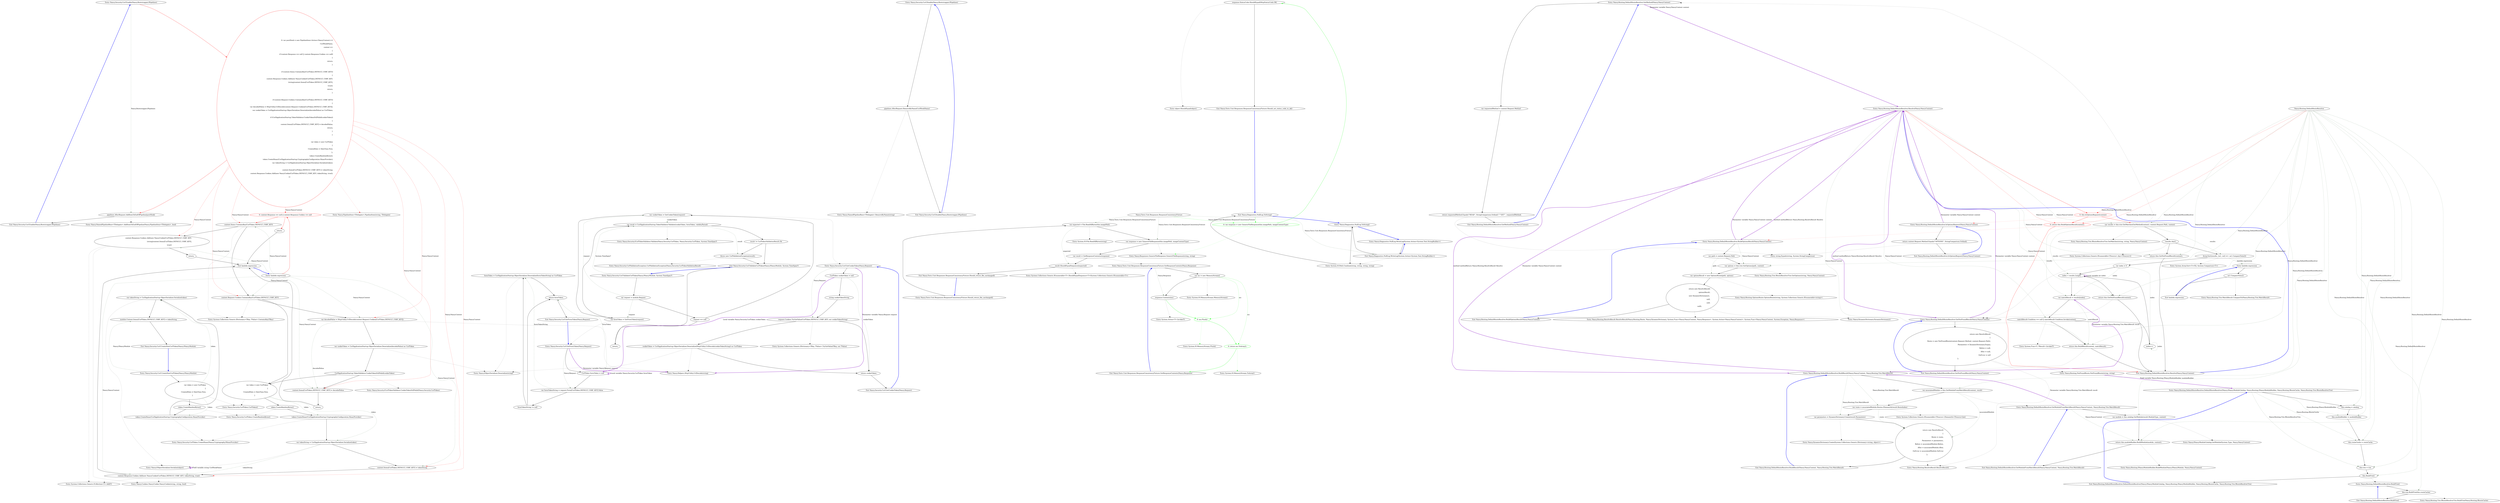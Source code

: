 digraph  {
n0 [cluster="Nancy.Security.Csrf.Enable(Nancy.Bootstrapper.IPipelines)", label="Entry Nancy.Security.Csrf.Enable(Nancy.Bootstrapper.IPipelines)", span="19-19"];
n1 [cluster="Nancy.Security.Csrf.Enable(Nancy.Bootstrapper.IPipelines)", color=red, community=0, label="0: var postHook = new PipelineItem<Action<NancyContext>>(\r\n                CsrfHookName,\r\n                context =>\r\n                {\r\n                    if (context.Response == null || context.Response.Cookies == null)\r\n                    {\r\n                        return;\r\n                    }\r\n\r\n                    if (context.Items.ContainsKey(CsrfToken.DEFAULT_CSRF_KEY))\r\n                    {\r\n                        context.Response.Cookies.Add(new NancyCookie(CsrfToken.DEFAULT_CSRF_KEY,\r\n                                                                     (string)context.Items[CsrfToken.DEFAULT_CSRF_KEY],\r\n                                                                     true));\r\n                        return;\r\n                    }\r\n\r\n                    if (context.Request.Cookies.ContainsKey(CsrfToken.DEFAULT_CSRF_KEY))\r\n                    {\r\n                        var decodedValue = HttpUtility.UrlDecode(context.Request.Cookies[CsrfToken.DEFAULT_CSRF_KEY]);\r\n                        var cookieToken = CsrfApplicationStartup.ObjectSerializer.Deserialize(decodedValue) as CsrfToken;\r\n\r\n                        if (CsrfApplicationStartup.TokenValidator.CookieTokenStillValid(cookieToken))\r\n                        {\r\n                            context.Items[CsrfToken.DEFAULT_CSRF_KEY] = decodedValue;\r\n                            return;\r\n                        }\r\n                    }\r\n\r\n                    var token = new CsrfToken\r\n                    {\r\n                        CreatedDate = DateTime.Now,\r\n                    };\r\n                    token.CreateRandomBytes();\r\n                    token.CreateHmac(CsrfApplicationStartup.CryptographyConfiguration.HmacProvider);\r\n                    var tokenString = CsrfApplicationStartup.ObjectSerializer.Serialize(token);\r\n\r\n                    context.Items[CsrfToken.DEFAULT_CSRF_KEY] = tokenString;\r\n                    context.Response.Cookies.Add(new NancyCookie(CsrfToken.DEFAULT_CSRF_KEY, tokenString, true));\r\n                })", span="21-60"];
n2 [cluster="Nancy.Security.Csrf.Enable(Nancy.Bootstrapper.IPipelines)", label="pipelines.AfterRequest.AddItemToEndOfPipeline(postHook)", span="62-62"];
n4 [cluster="Nancy.PipelineItem<TDelegate>.PipelineItem(string, TDelegate)", label="Entry Nancy.PipelineItem<TDelegate>.PipelineItem(string, TDelegate)", span="10-10"];
n7 [cluster="lambda expression", color=red, community=0, label="0: context.Response == null || context.Response.Cookies == null", span="25-25"];
n9 [cluster="lambda expression", label="context.Items.ContainsKey(CsrfToken.DEFAULT_CSRF_KEY)", span="30-30"];
n10 [cluster="lambda expression", label="context.Response.Cookies.Add(new NancyCookie(CsrfToken.DEFAULT_CSRF_KEY,\r\n                                                                     (string)context.Items[CsrfToken.DEFAULT_CSRF_KEY],\r\n                                                                     true))", span="32-34"];
n12 [cluster="lambda expression", label="context.Request.Cookies.ContainsKey(CsrfToken.DEFAULT_CSRF_KEY)", span="38-38"];
n13 [cluster="lambda expression", label="var decodedValue = HttpUtility.UrlDecode(context.Request.Cookies[CsrfToken.DEFAULT_CSRF_KEY])", span="40-40"];
n16 [cluster="lambda expression", label="context.Items[CsrfToken.DEFAULT_CSRF_KEY] = decodedValue", span="45-45"];
n22 [cluster="lambda expression", label="context.Items[CsrfToken.DEFAULT_CSRF_KEY] = tokenString", span="58-58"];
n23 [cluster="lambda expression", label="context.Response.Cookies.Add(new NancyCookie(CsrfToken.DEFAULT_CSRF_KEY, tokenString, true))", span="59-59"];
n3 [cluster="Nancy.Security.Csrf.Enable(Nancy.Bootstrapper.IPipelines)", label="Exit Nancy.Security.Csrf.Enable(Nancy.Bootstrapper.IPipelines)", span="19-19"];
n5 [cluster="Nancy.NamedPipelineBase<TDelegate>.AddItemToEndOfPipeline(Nancy.PipelineItem<TDelegate>, bool)", label="Entry Nancy.NamedPipelineBase<TDelegate>.AddItemToEndOfPipeline(Nancy.PipelineItem<TDelegate>, bool)", span="80-80"];
n6 [cluster="lambda expression", label="Entry lambda expression", span="23-60"];
n8 [cluster="lambda expression", label="return;", span="27-27"];
n25 [cluster="System.Collections.Generic.IDictionary<TKey, TValue>.ContainsKey(TKey)", label="Entry System.Collections.Generic.IDictionary<TKey, TValue>.ContainsKey(TKey)", span="0-0"];
n11 [cluster="lambda expression", label="return;", span="35-35"];
n26 [cluster="Nancy.Cookies.NancyCookie.NancyCookie(string, string, bool)", label="Entry Nancy.Cookies.NancyCookie.NancyCookie(string, string, bool)", span="15-15"];
n27 [cluster="System.Collections.Generic.ICollection<T>.Add(T)", label="Entry System.Collections.Generic.ICollection<T>.Add(T)", span="0-0"];
n18 [cluster="lambda expression", label="var token = new CsrfToken\r\n                    {\r\n                        CreatedDate = DateTime.Now,\r\n                    }", span="50-53"];
n14 [cluster="lambda expression", label="var cookieToken = CsrfApplicationStartup.ObjectSerializer.Deserialize(decodedValue) as CsrfToken", span="41-41"];
n28 [cluster="Nancy.Helpers.HttpUtility.UrlDecode(string)", label="Entry Nancy.Helpers.HttpUtility.UrlDecode(string)", span="103-103"];
n15 [cluster="lambda expression", label="CsrfApplicationStartup.TokenValidator.CookieTokenStillValid(cookieToken)", span="43-43"];
n29 [cluster="Nancy.IObjectSerializer.Deserialize(string)", label="Entry Nancy.IObjectSerializer.Deserialize(string)", span="19-19"];
n30 [cluster="Nancy.Security.ICsrfTokenValidator.CookieTokenStillValid(Nancy.Security.CsrfToken)", label="Entry Nancy.Security.ICsrfTokenValidator.CookieTokenStillValid(Nancy.Security.CsrfToken)", span="23-23"];
n17 [cluster="lambda expression", label="return;", span="46-46"];
n19 [cluster="lambda expression", label="token.CreateRandomBytes()", span="54-54"];
n31 [cluster="Nancy.Security.CsrfToken.CsrfToken()", label="Entry Nancy.Security.CsrfToken.CsrfToken()", span="9-9"];
n20 [cluster="lambda expression", label="token.CreateHmac(CsrfApplicationStartup.CryptographyConfiguration.HmacProvider)", span="55-55"];
n21 [cluster="lambda expression", label="var tokenString = CsrfApplicationStartup.ObjectSerializer.Serialize(token)", span="56-56"];
n32 [cluster="Nancy.Security.CsrfToken.CreateRandomBytes()", label="Entry Nancy.Security.CsrfToken.CreateRandomBytes()", span="40-40"];
n33 [cluster="Nancy.Security.CsrfToken.CreateHmac(Nancy.Cryptography.IHmacProvider)", label="Entry Nancy.Security.CsrfToken.CreateHmac(Nancy.Cryptography.IHmacProvider)", span="31-31"];
n34 [cluster="Nancy.IObjectSerializer.Serialize(object)", label="Entry Nancy.IObjectSerializer.Serialize(object)", span="12-12"];
n24 [cluster="lambda expression", label="Exit lambda expression", span="23-60"];
n35 [cluster="Nancy.Security.Csrf.Disable(Nancy.Bootstrapper.IPipelines)", label="Entry Nancy.Security.Csrf.Disable(Nancy.Bootstrapper.IPipelines)", span="69-69"];
n36 [cluster="Nancy.Security.Csrf.Disable(Nancy.Bootstrapper.IPipelines)", label="pipelines.AfterRequest.RemoveByName(CsrfHookName)", span="71-71"];
n37 [cluster="Nancy.Security.Csrf.Disable(Nancy.Bootstrapper.IPipelines)", label="Exit Nancy.Security.Csrf.Disable(Nancy.Bootstrapper.IPipelines)", span="69-69"];
n38 [cluster="Nancy.NamedPipelineBase<TDelegate>.RemoveByName(string)", label="Entry Nancy.NamedPipelineBase<TDelegate>.RemoveByName(string)", span="196-196"];
n39 [cluster="Nancy.Security.Csrf.CreateNewCsrfToken(Nancy.INancyModule)", label="Entry Nancy.Security.Csrf.CreateNewCsrfToken(Nancy.INancyModule)", span="80-80"];
n40 [cluster="Nancy.Security.Csrf.CreateNewCsrfToken(Nancy.INancyModule)", label="var token = new CsrfToken\r\n            {\r\n                CreatedDate = DateTime.Now,\r\n            }", span="82-85"];
n44 [cluster="Nancy.Security.Csrf.CreateNewCsrfToken(Nancy.INancyModule)", label="module.Context.Items[CsrfToken.DEFAULT_CSRF_KEY] = tokenString", span="91-91"];
n41 [cluster="Nancy.Security.Csrf.CreateNewCsrfToken(Nancy.INancyModule)", label="token.CreateRandomBytes()", span="86-86"];
n42 [cluster="Nancy.Security.Csrf.CreateNewCsrfToken(Nancy.INancyModule)", label="token.CreateHmac(CsrfApplicationStartup.CryptographyConfiguration.HmacProvider)", span="87-87"];
n43 [cluster="Nancy.Security.Csrf.CreateNewCsrfToken(Nancy.INancyModule)", label="var tokenString = CsrfApplicationStartup.ObjectSerializer.Serialize(token)", span="89-89"];
n45 [cluster="Nancy.Security.Csrf.CreateNewCsrfToken(Nancy.INancyModule)", label="Exit Nancy.Security.Csrf.CreateNewCsrfToken(Nancy.INancyModule)", span="80-80"];
n46 [cluster="Nancy.Security.Csrf.ValidateCsrfToken(Nancy.INancyModule, System.TimeSpan?)", label="Entry Nancy.Security.Csrf.ValidateCsrfToken(Nancy.INancyModule, System.TimeSpan?)", span="101-101"];
n47 [cluster="Nancy.Security.Csrf.ValidateCsrfToken(Nancy.INancyModule, System.TimeSpan?)", label="var request = module.Request", span="103-103"];
n52 [cluster="Nancy.Security.Csrf.ValidateCsrfToken(Nancy.INancyModule, System.TimeSpan?)", label="var result = CsrfApplicationStartup.TokenValidator.Validate(cookieToken, formToken, validityPeriod)", span="113-113"];
n48 [cluster="Nancy.Security.Csrf.ValidateCsrfToken(Nancy.INancyModule, System.TimeSpan?)", label="request == null", span="105-105"];
n50 [cluster="Nancy.Security.Csrf.ValidateCsrfToken(Nancy.INancyModule, System.TimeSpan?)", label="var cookieToken = GetCookieToken(request)", span="110-110"];
n51 [cluster="Nancy.Security.Csrf.ValidateCsrfToken(Nancy.INancyModule, System.TimeSpan?)", label="var formToken = GetFormToken(request)", span="111-111"];
n49 [cluster="Nancy.Security.Csrf.ValidateCsrfToken(Nancy.INancyModule, System.TimeSpan?)", label="return;", span="107-107"];
n56 [cluster="Nancy.Security.Csrf.GetCookieToken(Nancy.Request)", label="Entry Nancy.Security.Csrf.GetCookieToken(Nancy.Request)", span="134-134"];
n57 [cluster="Nancy.Security.Csrf.GetFormToken(Nancy.Request)", label="Entry Nancy.Security.Csrf.GetFormToken(Nancy.Request)", span="121-121"];
n53 [cluster="Nancy.Security.Csrf.ValidateCsrfToken(Nancy.INancyModule, System.TimeSpan?)", label="result != CsrfTokenValidationResult.Ok", span="115-115"];
n58 [cluster="Nancy.Security.ICsrfTokenValidator.Validate(Nancy.Security.CsrfToken, Nancy.Security.CsrfToken, System.TimeSpan?)", label="Entry Nancy.Security.ICsrfTokenValidator.Validate(Nancy.Security.CsrfToken, Nancy.Security.CsrfToken, System.TimeSpan?)", span="16-16"];
n54 [cluster="Nancy.Security.Csrf.ValidateCsrfToken(Nancy.INancyModule, System.TimeSpan?)", label="throw new CsrfValidationException(result);", span="117-117"];
n55 [cluster="Nancy.Security.Csrf.ValidateCsrfToken(Nancy.INancyModule, System.TimeSpan?)", label="Exit Nancy.Security.Csrf.ValidateCsrfToken(Nancy.INancyModule, System.TimeSpan?)", span="101-101"];
n59 [cluster="Nancy.Security.CsrfValidationException.CsrfValidationException(Nancy.Security.CsrfTokenValidationResult)", label="Entry Nancy.Security.CsrfValidationException.CsrfValidationException(Nancy.Security.CsrfTokenValidationResult)", span="8-8"];
n60 [cluster="Nancy.Security.Csrf.GetFormToken(Nancy.Request)", label="CsrfToken formToken = null", span="123-123"];
n61 [cluster="Nancy.Security.Csrf.GetFormToken(Nancy.Request)", label="var formTokenString = request.Form[CsrfToken.DEFAULT_CSRF_KEY].Value", span="125-125"];
n64 [cluster="Nancy.Security.Csrf.GetFormToken(Nancy.Request)", label="return formToken;", span="131-131"];
n62 [cluster="Nancy.Security.Csrf.GetFormToken(Nancy.Request)", label="formTokenString != null", span="126-126"];
n63 [cluster="Nancy.Security.Csrf.GetFormToken(Nancy.Request)", label="formToken = CsrfApplicationStartup.ObjectSerializer.Deserialize(formTokenString) as CsrfToken", span="128-128"];
n65 [cluster="Nancy.Security.Csrf.GetFormToken(Nancy.Request)", label="Exit Nancy.Security.Csrf.GetFormToken(Nancy.Request)", span="121-121"];
n66 [cluster="Nancy.Security.Csrf.GetCookieToken(Nancy.Request)", label="CsrfToken cookieToken = null", span="136-136"];
n68 [cluster="Nancy.Security.Csrf.GetCookieToken(Nancy.Request)", label="request.Cookies.TryGetValue(CsrfToken.DEFAULT_CSRF_KEY, out cookieTokenString)", span="139-139"];
n67 [cluster="Nancy.Security.Csrf.GetCookieToken(Nancy.Request)", label="string cookieTokenString", span="138-138"];
n70 [cluster="Nancy.Security.Csrf.GetCookieToken(Nancy.Request)", label="return cookieToken;", span="144-144"];
n69 [cluster="Nancy.Security.Csrf.GetCookieToken(Nancy.Request)", label="cookieToken = CsrfApplicationStartup.ObjectSerializer.Deserialize(HttpUtility.UrlDecode(cookieTokenString)) as CsrfToken", span="141-141"];
n72 [cluster="System.Collections.Generic.IDictionary<TKey, TValue>.TryGetValue(TKey, out TValue)", label="Entry System.Collections.Generic.IDictionary<TKey, TValue>.TryGetValue(TKey, out TValue)", span="0-0"];
n71 [cluster="Nancy.Security.Csrf.GetCookieToken(Nancy.Request)", label="Exit Nancy.Security.Csrf.GetCookieToken(Nancy.Request)", span="134-134"];
m0_9 [cluster="object.ShouldEqual(object)", file="CsrfFixture.cs", label="Entry object.ShouldEqual(object)", span="80-80"];
m0_26 [cluster="System.IO.MemoryStream.Flush()", file="CsrfFixture.cs", label="Entry System.IO.MemoryStream.Flush()", span="0-0"];
m0_18 [cluster="System.Collections.Generic.IEnumerable<T>.ShouldEqualSequence<T>(System.Collections.Generic.IEnumerable<T>)", file="CsrfFixture.cs", label="Entry System.Collections.Generic.IEnumerable<T>.ShouldEqualSequence<T>(System.Collections.Generic.IEnumerable<T>)", span="95-95"];
m0_16 [cluster="System.IO.File.ReadAllBytes(string)", file="CsrfFixture.cs", label="Entry System.IO.File.ReadAllBytes(string)", span="0-0"];
m0_17 [cluster="Nancy.Tests.Unit.Responses.ResponseConsistencyFixture.GetResponseContents(Nancy.Response)", file="CsrfFixture.cs", label="Entry Nancy.Tests.Unit.Responses.ResponseConsistencyFixture.GetResponseContents(Nancy.Response)", span="41-41"];
m0_21 [cluster="Nancy.Tests.Unit.Responses.ResponseConsistencyFixture.GetResponseContents(Nancy.Response)", color=green, community=0, file="CsrfFixture.cs", label="0: ms.Flush()", span="45-45"];
m0_19 [cluster="Nancy.Tests.Unit.Responses.ResponseConsistencyFixture.GetResponseContents(Nancy.Response)", file="CsrfFixture.cs", label="var ms = new MemoryStream()", span="43-43"];
m0_20 [cluster="Nancy.Tests.Unit.Responses.ResponseConsistencyFixture.GetResponseContents(Nancy.Response)", file="CsrfFixture.cs", label="response.Contents(ms)", span="44-44"];
m0_22 [cluster="Nancy.Tests.Unit.Responses.ResponseConsistencyFixture.GetResponseContents(Nancy.Response)", color=green, community=0, file="CsrfFixture.cs", label="0: return ms.ToArray();", span="47-47"];
m0_23 [cluster="Nancy.Tests.Unit.Responses.ResponseConsistencyFixture.GetResponseContents(Nancy.Response)", file="CsrfFixture.cs", label="Exit Nancy.Tests.Unit.Responses.ResponseConsistencyFixture.GetResponseContents(Nancy.Response)", span="41-41"];
m0_8 [cluster="Nancy.Responses.GenericFileResponse.GenericFileResponse(string, string)", file="CsrfFixture.cs", label="Entry Nancy.Responses.GenericFileResponse.GenericFileResponse(string, string)", span="12-12"];
m0_27 [cluster="System.IO.MemoryStream.ToArray()", file="CsrfFixture.cs", label="Entry System.IO.MemoryStream.ToArray()", span="0-0"];
m0_24 [cluster="System.IO.MemoryStream.MemoryStream()", file="CsrfFixture.cs", label="Entry System.IO.MemoryStream.MemoryStream()", span="0-0"];
m0_0 [cluster="Nancy.Diagnostics.NullLog.WriteLog(System.Action<System.Text.StringBuilder>)", file="CsrfFixture.cs", label="Entry Nancy.Diagnostics.NullLog.WriteLog(System.Action<System.Text.StringBuilder>)", span="7-7"];
m0_1 [cluster="Nancy.Diagnostics.NullLog.WriteLog(System.Action<System.Text.StringBuilder>)", file="CsrfFixture.cs", label="Exit Nancy.Diagnostics.NullLog.WriteLog(System.Action<System.Text.StringBuilder>)", span="7-7"];
m0_2 [cluster="Nancy.Diagnostics.NullLog.ToString()", file="CsrfFixture.cs", label="Entry Nancy.Diagnostics.NullLog.ToString()", span="11-11"];
m0_25 [cluster="System.Action<T>.Invoke(T)", file="CsrfFixture.cs", label="Entry System.Action<T>.Invoke(T)", span="0-0"];
m0_10 [cluster="Nancy.Tests.Unit.Responses.ResponseConsistencyFixture.Should_return_file_unchanged()", file="CsrfFixture.cs", label="Entry Nancy.Tests.Unit.Responses.ResponseConsistencyFixture.Should_return_file_unchanged()", span="28-28"];
m0_11 [cluster="Nancy.Tests.Unit.Responses.ResponseConsistencyFixture.Should_return_file_unchanged()", file="CsrfFixture.cs", label="var expected = File.ReadAllBytes(this.imagePath)", span="31-31"];
m0_12 [cluster="Nancy.Tests.Unit.Responses.ResponseConsistencyFixture.Should_return_file_unchanged()", file="CsrfFixture.cs", label="var response = new GenericFileResponse(this.imagePath, imageContentType)", span="32-32"];
m0_14 [cluster="Nancy.Tests.Unit.Responses.ResponseConsistencyFixture.Should_return_file_unchanged()", file="CsrfFixture.cs", label="result.ShouldEqualSequence(expected)", span="38-38"];
m0_13 [cluster="Nancy.Tests.Unit.Responses.ResponseConsistencyFixture.Should_return_file_unchanged()", file="CsrfFixture.cs", label="var result = GetResponseContents(response)", span="35-35"];
m0_15 [cluster="Nancy.Tests.Unit.Responses.ResponseConsistencyFixture.Should_return_file_unchanged()", file="CsrfFixture.cs", label="Exit Nancy.Tests.Unit.Responses.ResponseConsistencyFixture.Should_return_file_unchanged()", span="28-28"];
m0_4 [cluster="Nancy.Diagnostics.NullLog.ToString()", file="CsrfFixture.cs", label="Exit Nancy.Diagnostics.NullLog.ToString()", span="11-11"];
m0_5 [cluster="Nancy.Tests.Unit.Responses.ResponseConsistencyFixture.Should_set_status_code_to_ok()", color=green, community=0, file="CsrfFixture.cs", label="0: var response = new GenericFileResponse(this.imagePath, imageContentType)", span="21-21"];
m0_6 [cluster="Nancy.Tests.Unit.Responses.ResponseConsistencyFixture.Should_set_status_code_to_ok()", file="CsrfFixture.cs", label="response.StatusCode.ShouldEqual(HttpStatusCode.OK)", span="24-24"];
m0_7 [cluster="Nancy.Tests.Unit.Responses.ResponseConsistencyFixture.Should_set_status_code_to_ok()", file="CsrfFixture.cs", label="Exit Nancy.Tests.Unit.Responses.ResponseConsistencyFixture.Should_set_status_code_to_ok()", span="18-18"];
m0_3 [cluster="System.IO.Path.Combine(string, string, string, string)", file="CsrfFixture.cs", label="Entry System.IO.Path.Combine(string, string, string, string)", span="0-0"];
m0_28 [file="CsrfFixture.cs", label="Nancy.Tests.Unit.Responses.ResponseConsistencyFixture", span=""];
m1_28 [cluster="Nancy.Routing.DefaultRouteResolver.GetMethod(Nancy.NancyContext)", file="DefaultRouteResolver.cs", label="Entry Nancy.Routing.DefaultRouteResolver.GetMethod(Nancy.NancyContext)", span="120-120"];
m1_68 [cluster="Nancy.Routing.DefaultRouteResolver.GetMethod(Nancy.NancyContext)", file="DefaultRouteResolver.cs", label="var requestedMethod = context.Request.Method", span="122-122"];
m1_69 [cluster="Nancy.Routing.DefaultRouteResolver.GetMethod(Nancy.NancyContext)", file="DefaultRouteResolver.cs", label="return requestedMethod.Equals(''HEAD'', StringComparison.Ordinal) ? ''GET'' : requestedMethod;", span="124-124"];
m1_70 [cluster="Nancy.Routing.DefaultRouteResolver.GetMethod(Nancy.NancyContext)", file="DefaultRouteResolver.cs", label="Exit Nancy.Routing.DefaultRouteResolver.GetMethod(Nancy.NancyContext)", span="120-120"];
m1_10 [cluster="Nancy.Routing.Trie.IRouteResolverTrie.BuildTrie(Nancy.Routing.IRouteCache)", file="DefaultRouteResolver.cs", label="Entry Nancy.Routing.Trie.IRouteResolverTrie.BuildTrie(Nancy.Routing.IRouteCache)", span="13-13"];
m1_11 [cluster="Nancy.Routing.DefaultRouteResolver.Resolve(Nancy.NancyContext)", file="DefaultRouteResolver.cs", label="Entry Nancy.Routing.DefaultRouteResolver.Resolve(Nancy.NancyContext)", span="35-35"];
m1_12 [cluster="Nancy.Routing.DefaultRouteResolver.Resolve(Nancy.NancyContext)", color=red, community=0, file="DefaultRouteResolver.cs", label="0: this.IsOptionsRequest(context)", span="37-37"];
m1_13 [cluster="Nancy.Routing.DefaultRouteResolver.Resolve(Nancy.NancyContext)", color=red, community=0, file="DefaultRouteResolver.cs", label="0: return this.BuildOptionsResult(context);", span="39-39"];
m1_14 [cluster="Nancy.Routing.DefaultRouteResolver.Resolve(Nancy.NancyContext)", file="DefaultRouteResolver.cs", label="var results = this.trie.GetMatches(GetMethod(context), context.Request.Path, context)", span="42-42"];
m1_16 [cluster="Nancy.Routing.DefaultRouteResolver.Resolve(Nancy.NancyContext)", file="DefaultRouteResolver.cs", label="return this.GetNotFoundResult(context);", span="46-46"];
m1_21 [cluster="Nancy.Routing.DefaultRouteResolver.Resolve(Nancy.NancyContext)", file="DefaultRouteResolver.cs", label="matchResult.Condition == null || matchResult.Condition.Invoke(context)", span="55-55"];
m1_22 [cluster="Nancy.Routing.DefaultRouteResolver.Resolve(Nancy.NancyContext)", file="DefaultRouteResolver.cs", label="return this.BuildResult(context, matchResult);", span="57-57"];
m1_24 [cluster="Nancy.Routing.DefaultRouteResolver.Resolve(Nancy.NancyContext)", file="DefaultRouteResolver.cs", label="return this.GetNotFoundResult(context);", span="61-61"];
m1_15 [cluster="Nancy.Routing.DefaultRouteResolver.Resolve(Nancy.NancyContext)", file="DefaultRouteResolver.cs", label="!results.Any()", span="44-44"];
m1_17 [cluster="Nancy.Routing.DefaultRouteResolver.Resolve(Nancy.NancyContext)", file="DefaultRouteResolver.cs", label="Array.Sort(results, (m1, m2) => -m1.CompareTo(m2))", span="50-50"];
m1_19 [cluster="Nancy.Routing.DefaultRouteResolver.Resolve(Nancy.NancyContext)", file="DefaultRouteResolver.cs", label="index < results.Length", span="52-52"];
m1_20 [cluster="Nancy.Routing.DefaultRouteResolver.Resolve(Nancy.NancyContext)", file="DefaultRouteResolver.cs", label="var matchResult = results[index]", span="54-54"];
m1_18 [cluster="Nancy.Routing.DefaultRouteResolver.Resolve(Nancy.NancyContext)", file="DefaultRouteResolver.cs", label="var index = 0", span="52-52"];
m1_23 [cluster="Nancy.Routing.DefaultRouteResolver.Resolve(Nancy.NancyContext)", file="DefaultRouteResolver.cs", label="index++", span="52-52"];
m1_25 [cluster="Nancy.Routing.DefaultRouteResolver.Resolve(Nancy.NancyContext)", file="DefaultRouteResolver.cs", label="Exit Nancy.Routing.DefaultRouteResolver.Resolve(Nancy.NancyContext)", span="35-35"];
m1_67 [cluster="Nancy.Routing.NotFoundRoute.NotFoundRoute(string, string)", file="DefaultRouteResolver.cs", label="Entry Nancy.Routing.NotFoundRoute.NotFoundRoute(string, string)", span="14-14"];
m1_29 [cluster="Nancy.Routing.Trie.IRouteResolverTrie.GetMatches(string, string, Nancy.NancyContext)", file="DefaultRouteResolver.cs", label="Entry Nancy.Routing.Trie.IRouteResolverTrie.GetMatches(string, string, Nancy.NancyContext)", span="22-22"];
m1_46 [cluster="Nancy.Routing.ResolveResult.ResolveResult(Nancy.Routing.Route, Nancy.DynamicDictionary, System.Func<Nancy.NancyContext, Nancy.Response>, System.Action<Nancy.NancyContext>, System.Func<Nancy.NancyContext, System.Exception, Nancy.Response>)", file="DefaultRouteResolver.cs", label="Entry Nancy.Routing.ResolveResult.ResolveResult(Nancy.Routing.Route, Nancy.DynamicDictionary, System.Func<Nancy.NancyContext, Nancy.Response>, System.Action<Nancy.NancyContext>, System.Func<Nancy.NancyContext, System.Exception, Nancy.Response>)", span="39-39"];
m1_38 [cluster="Nancy.Routing.Trie.MatchResult.CompareTo(Nancy.Routing.Trie.MatchResult)", file="DefaultRouteResolver.cs", label="Entry Nancy.Routing.Trie.MatchResult.CompareTo(Nancy.Routing.Trie.MatchResult)", span="58-58"];
m1_44 [cluster="Nancy.Routing.Trie.IRouteResolverTrie.GetOptions(string, Nancy.NancyContext)", file="DefaultRouteResolver.cs", label="Entry Nancy.Routing.Trie.IRouteResolverTrie.GetOptions(string, Nancy.NancyContext)", span="30-30"];
m1_33 [cluster="System.Func<T, TResult>.Invoke(T)", file="DefaultRouteResolver.cs", label="Entry System.Func<T, TResult>.Invoke(T)", span="0-0"];
m1_30 [cluster="System.Collections.Generic.IEnumerable<TSource>.Any<TSource>()", file="DefaultRouteResolver.cs", label="Entry System.Collections.Generic.IEnumerable<TSource>.Any<TSource>()", span="0-0"];
m1_64 [cluster="Nancy.Routing.INancyModuleBuilder.BuildModule(Nancy.INancyModule, Nancy.NancyContext)", file="DefaultRouteResolver.cs", label="Entry Nancy.Routing.INancyModuleBuilder.BuildModule(Nancy.INancyModule, Nancy.NancyContext)", span="13-13"];
m1_0 [cluster="Nancy.Routing.DefaultRouteResolver.DefaultRouteResolver(Nancy.INancyModuleCatalog, Nancy.Routing.INancyModuleBuilder, Nancy.Routing.IRouteCache, Nancy.Routing.Trie.IRouteResolverTrie)", file="DefaultRouteResolver.cs", label="Entry Nancy.Routing.DefaultRouteResolver.DefaultRouteResolver(Nancy.INancyModuleCatalog, Nancy.Routing.INancyModuleBuilder, Nancy.Routing.IRouteCache, Nancy.Routing.Trie.IRouteResolverTrie)", span="20-20"];
m1_1 [cluster="Nancy.Routing.DefaultRouteResolver.DefaultRouteResolver(Nancy.INancyModuleCatalog, Nancy.Routing.INancyModuleBuilder, Nancy.Routing.IRouteCache, Nancy.Routing.Trie.IRouteResolverTrie)", file="DefaultRouteResolver.cs", label="this.catalog = catalog", span="22-22"];
m1_2 [cluster="Nancy.Routing.DefaultRouteResolver.DefaultRouteResolver(Nancy.INancyModuleCatalog, Nancy.Routing.INancyModuleBuilder, Nancy.Routing.IRouteCache, Nancy.Routing.Trie.IRouteResolverTrie)", file="DefaultRouteResolver.cs", label="this.moduleBuilder = moduleBuilder", span="23-23"];
m1_3 [cluster="Nancy.Routing.DefaultRouteResolver.DefaultRouteResolver(Nancy.INancyModuleCatalog, Nancy.Routing.INancyModuleBuilder, Nancy.Routing.IRouteCache, Nancy.Routing.Trie.IRouteResolverTrie)", file="DefaultRouteResolver.cs", label="this.routeCache = routeCache", span="24-24"];
m1_4 [cluster="Nancy.Routing.DefaultRouteResolver.DefaultRouteResolver(Nancy.INancyModuleCatalog, Nancy.Routing.INancyModuleBuilder, Nancy.Routing.IRouteCache, Nancy.Routing.Trie.IRouteResolverTrie)", file="DefaultRouteResolver.cs", label="this.trie = trie", span="25-25"];
m1_5 [cluster="Nancy.Routing.DefaultRouteResolver.DefaultRouteResolver(Nancy.INancyModuleCatalog, Nancy.Routing.INancyModuleBuilder, Nancy.Routing.IRouteCache, Nancy.Routing.Trie.IRouteResolverTrie)", file="DefaultRouteResolver.cs", label="this.BuildTrie()", span="27-27"];
m1_6 [cluster="Nancy.Routing.DefaultRouteResolver.DefaultRouteResolver(Nancy.INancyModuleCatalog, Nancy.Routing.INancyModuleBuilder, Nancy.Routing.IRouteCache, Nancy.Routing.Trie.IRouteResolverTrie)", file="DefaultRouteResolver.cs", label="Exit Nancy.Routing.DefaultRouteResolver.DefaultRouteResolver(Nancy.INancyModuleCatalog, Nancy.Routing.INancyModuleBuilder, Nancy.Routing.IRouteCache, Nancy.Routing.Trie.IRouteResolverTrie)", span="20-20"];
m1_27 [cluster="Nancy.Routing.DefaultRouteResolver.BuildOptionsResult(Nancy.NancyContext)", file="DefaultRouteResolver.cs", label="Entry Nancy.Routing.DefaultRouteResolver.BuildOptionsResult(Nancy.NancyContext)", span="64-64"];
m1_39 [cluster="Nancy.Routing.DefaultRouteResolver.BuildOptionsResult(Nancy.NancyContext)", file="DefaultRouteResolver.cs", label="var path = context.Request.Path", span="66-66"];
m1_40 [cluster="Nancy.Routing.DefaultRouteResolver.BuildOptionsResult(Nancy.NancyContext)", file="DefaultRouteResolver.cs", label="var options = this.trie.GetOptions(path, context)", span="68-68"];
m1_41 [cluster="Nancy.Routing.DefaultRouteResolver.BuildOptionsResult(Nancy.NancyContext)", file="DefaultRouteResolver.cs", label="var optionsResult = new OptionsRoute(path, options)", span="70-70"];
m1_42 [cluster="Nancy.Routing.DefaultRouteResolver.BuildOptionsResult(Nancy.NancyContext)", file="DefaultRouteResolver.cs", label="return new ResolveResult(\r\n                            optionsResult,\r\n                            new DynamicDictionary(), \r\n                            null,\r\n                            null,\r\n                            null);", span="72-77"];
m1_43 [cluster="Nancy.Routing.DefaultRouteResolver.BuildOptionsResult(Nancy.NancyContext)", file="DefaultRouteResolver.cs", label="Exit Nancy.Routing.DefaultRouteResolver.BuildOptionsResult(Nancy.NancyContext)", span="64-64"];
m1_26 [cluster="Nancy.Routing.DefaultRouteResolver.IsOptionsRequest(Nancy.NancyContext)", file="DefaultRouteResolver.cs", label="Entry Nancy.Routing.DefaultRouteResolver.IsOptionsRequest(Nancy.NancyContext)", span="80-80"];
m1_48 [cluster="Nancy.Routing.DefaultRouteResolver.IsOptionsRequest(Nancy.NancyContext)", file="DefaultRouteResolver.cs", label="return context.Request.Method.Equals(''OPTIONS'', StringComparison.Ordinal);", span="82-82"];
m1_49 [cluster="Nancy.Routing.DefaultRouteResolver.IsOptionsRequest(Nancy.NancyContext)", file="DefaultRouteResolver.cs", label="Exit Nancy.Routing.DefaultRouteResolver.IsOptionsRequest(Nancy.NancyContext)", span="80-80"];
m1_32 [cluster="System.Array.Sort<T>(T[], System.Comparison<T>)", file="DefaultRouteResolver.cs", label="Entry System.Array.Sort<T>(T[], System.Comparison<T>)", span="0-0"];
m1_34 [cluster="Nancy.Routing.DefaultRouteResolver.BuildResult(Nancy.NancyContext, Nancy.Routing.Trie.MatchResult)", file="DefaultRouteResolver.cs", label="Entry Nancy.Routing.DefaultRouteResolver.BuildResult(Nancy.NancyContext, Nancy.Routing.Trie.MatchResult)", span="85-85"];
m1_51 [cluster="Nancy.Routing.DefaultRouteResolver.BuildResult(Nancy.NancyContext, Nancy.Routing.Trie.MatchResult)", file="DefaultRouteResolver.cs", label="var associatedModule = this.GetModuleFromMatchResult(context, result)", span="87-87"];
m1_52 [cluster="Nancy.Routing.DefaultRouteResolver.BuildResult(Nancy.NancyContext, Nancy.Routing.Trie.MatchResult)", file="DefaultRouteResolver.cs", label="var route = associatedModule.Routes.ElementAt(result.RouteIndex)", span="88-88"];
m1_53 [cluster="Nancy.Routing.DefaultRouteResolver.BuildResult(Nancy.NancyContext, Nancy.Routing.Trie.MatchResult)", file="DefaultRouteResolver.cs", label="var parameters = DynamicDictionary.Create(result.Parameters)", span="89-89"];
m1_54 [cluster="Nancy.Routing.DefaultRouteResolver.BuildResult(Nancy.NancyContext, Nancy.Routing.Trie.MatchResult)", file="DefaultRouteResolver.cs", label="return new ResolveResult\r\n            {\r\n                Route = route,\r\n                Parameters = parameters,\r\n                Before = associatedModule.Before,\r\n                After = associatedModule.After,\r\n                OnError = associatedModule.OnError\r\n            };", span="91-98"];
m1_55 [cluster="Nancy.Routing.DefaultRouteResolver.BuildResult(Nancy.NancyContext, Nancy.Routing.Trie.MatchResult)", file="DefaultRouteResolver.cs", label="Exit Nancy.Routing.DefaultRouteResolver.BuildResult(Nancy.NancyContext, Nancy.Routing.Trie.MatchResult)", span="85-85"];
m1_59 [cluster="Nancy.Routing.ResolveResult.ResolveResult()", file="DefaultRouteResolver.cs", label="Entry Nancy.Routing.ResolveResult.ResolveResult()", span="34-34"];
m1_58 [cluster="Nancy.DynamicDictionary.Create(System.Collections.Generic.IDictionary<string, object>)", file="DefaultRouteResolver.cs", label="Entry Nancy.DynamicDictionary.Create(System.Collections.Generic.IDictionary<string, object>)", span="32-32"];
m1_56 [cluster="Nancy.Routing.DefaultRouteResolver.GetModuleFromMatchResult(Nancy.NancyContext, Nancy.Routing.Trie.MatchResult)", file="DefaultRouteResolver.cs", label="Entry Nancy.Routing.DefaultRouteResolver.GetModuleFromMatchResult(Nancy.NancyContext, Nancy.Routing.Trie.MatchResult)", span="101-101"];
m1_60 [cluster="Nancy.Routing.DefaultRouteResolver.GetModuleFromMatchResult(Nancy.NancyContext, Nancy.Routing.Trie.MatchResult)", file="DefaultRouteResolver.cs", label="var module = this.catalog.GetModule(result.ModuleType, context)", span="103-103"];
m1_61 [cluster="Nancy.Routing.DefaultRouteResolver.GetModuleFromMatchResult(Nancy.NancyContext, Nancy.Routing.Trie.MatchResult)", file="DefaultRouteResolver.cs", label="return this.moduleBuilder.BuildModule(module, context);", span="105-105"];
m1_62 [cluster="Nancy.Routing.DefaultRouteResolver.GetModuleFromMatchResult(Nancy.NancyContext, Nancy.Routing.Trie.MatchResult)", file="DefaultRouteResolver.cs", label="Exit Nancy.Routing.DefaultRouteResolver.GetModuleFromMatchResult(Nancy.NancyContext, Nancy.Routing.Trie.MatchResult)", span="101-101"];
m1_50 [cluster="string.Equals(string, System.StringComparison)", file="DefaultRouteResolver.cs", label="Entry string.Equals(string, System.StringComparison)", span="0-0"];
m1_35 [cluster="lambda expression", file="DefaultRouteResolver.cs", label="Entry lambda expression", span="50-50"];
m1_36 [cluster="lambda expression", file="DefaultRouteResolver.cs", label="-m1.CompareTo(m2)", span="50-50"];
m1_37 [cluster="lambda expression", file="DefaultRouteResolver.cs", label="Exit lambda expression", span="50-50"];
m1_7 [cluster="Nancy.Routing.DefaultRouteResolver.BuildTrie()", file="DefaultRouteResolver.cs", label="Entry Nancy.Routing.DefaultRouteResolver.BuildTrie()", span="30-30"];
m1_8 [cluster="Nancy.Routing.DefaultRouteResolver.BuildTrie()", file="DefaultRouteResolver.cs", label="this.trie.BuildTrie(this.routeCache)", span="32-32"];
m1_9 [cluster="Nancy.Routing.DefaultRouteResolver.BuildTrie()", file="DefaultRouteResolver.cs", label="Exit Nancy.Routing.DefaultRouteResolver.BuildTrie()", span="30-30"];
m1_45 [cluster="Nancy.Routing.OptionsRoute.OptionsRoute(string, System.Collections.Generic.IEnumerable<string>)", file="DefaultRouteResolver.cs", label="Entry Nancy.Routing.OptionsRoute.OptionsRoute(string, System.Collections.Generic.IEnumerable<string>)", span="9-9"];
m1_63 [cluster="Nancy.INancyModuleCatalog.GetModule(System.Type, Nancy.NancyContext)", file="DefaultRouteResolver.cs", label="Entry Nancy.INancyModuleCatalog.GetModule(System.Type, Nancy.NancyContext)", span="23-23"];
m1_57 [cluster="System.Collections.Generic.IEnumerable<TSource>.ElementAt<TSource>(int)", file="DefaultRouteResolver.cs", label="Entry System.Collections.Generic.IEnumerable<TSource>.ElementAt<TSource>(int)", span="0-0"];
m1_47 [cluster="Nancy.DynamicDictionary.DynamicDictionary()", file="DefaultRouteResolver.cs", label="Entry Nancy.DynamicDictionary.DynamicDictionary()", span="10-10"];
m1_31 [cluster="Nancy.Routing.DefaultRouteResolver.GetNotFoundResult(Nancy.NancyContext)", file="DefaultRouteResolver.cs", label="Entry Nancy.Routing.DefaultRouteResolver.GetNotFoundResult(Nancy.NancyContext)", span="108-108"];
m1_65 [cluster="Nancy.Routing.DefaultRouteResolver.GetNotFoundResult(Nancy.NancyContext)", file="DefaultRouteResolver.cs", label="return new ResolveResult\r\n            {\r\n                Route = new NotFoundRoute(context.Request.Method, context.Request.Path),\r\n                Parameters = DynamicDictionary.Empty,\r\n                Before = null,\r\n                After = null,\r\n                OnError = null\r\n            };", span="110-117"];
m1_66 [cluster="Nancy.Routing.DefaultRouteResolver.GetNotFoundResult(Nancy.NancyContext)", file="DefaultRouteResolver.cs", label="Exit Nancy.Routing.DefaultRouteResolver.GetNotFoundResult(Nancy.NancyContext)", span="108-108"];
m1_71 [file="DefaultRouteResolver.cs", label="Nancy.Routing.DefaultRouteResolver", span=""];
n0 -> n1  [color=red, key=0, style=solid];
n0 -> n2  [color=darkseagreen4, key=1, label="Nancy.Bootstrapper.IPipelines", style=dashed];
n1 -> n2  [color=red, key=0, style=solid];
n1 -> n4  [color=red, key=2, style=dotted];
n1 -> n7  [color=red, key=1, label="Nancy.NancyContext", style=dashed];
n1 -> n9  [color=red, key=1, label="Nancy.NancyContext", style=dashed];
n1 -> n10  [color=red, key=1, label="Nancy.NancyContext", style=dashed];
n1 -> n12  [color=red, key=1, label="Nancy.NancyContext", style=dashed];
n1 -> n13  [color=red, key=1, label="Nancy.NancyContext", style=dashed];
n1 -> n16  [color=red, key=1, label="Nancy.NancyContext", style=dashed];
n1 -> n22  [color=red, key=1, label="Nancy.NancyContext", style=dashed];
n1 -> n23  [color=red, key=1, label="Nancy.NancyContext", style=dashed];
n2 -> n3  [key=0, style=solid];
n2 -> n5  [key=2, style=dotted];
n7 -> n8  [color=red, key=0, style=solid];
n7 -> n9  [color=red, key=0, style=solid];
n9 -> n10  [key=0, style=solid];
n9 -> n12  [key=0, style=solid];
n9 -> n25  [key=2, style=dotted];
n10 -> n11  [key=0, style=solid];
n10 -> n26  [key=2, style=dotted];
n10 -> n27  [key=2, style=dotted];
n12 -> n13  [key=0, style=solid];
n12 -> n18  [key=0, style=solid];
n12 -> n25  [key=2, style=dotted];
n13 -> n14  [key=0, style=solid];
n13 -> n28  [key=2, style=dotted];
n13 -> n16  [color=darkseagreen4, key=1, label=decodedValue, style=dashed];
n16 -> n17  [key=0, style=solid];
n22 -> n23  [key=0, style=solid];
n23 -> n24  [key=0, style=solid];
n23 -> n26  [key=2, style=dotted];
n23 -> n27  [key=2, style=dotted];
n3 -> n0  [color=blue, key=0, style=bold];
n6 -> n7  [color=red, key=0, style=solid];
n6 -> n9  [color=darkseagreen4, key=1, label="Nancy.NancyContext", style=dashed];
n6 -> n10  [color=darkseagreen4, key=1, label="Nancy.NancyContext", style=dashed];
n6 -> n12  [color=darkseagreen4, key=1, label="Nancy.NancyContext", style=dashed];
n6 -> n13  [color=darkseagreen4, key=1, label="Nancy.NancyContext", style=dashed];
n6 -> n16  [color=darkseagreen4, key=1, label="Nancy.NancyContext", style=dashed];
n6 -> n22  [color=darkseagreen4, key=1, label="Nancy.NancyContext", style=dashed];
n6 -> n23  [color=darkseagreen4, key=1, label="Nancy.NancyContext", style=dashed];
n8 -> n24  [key=0, style=solid];
n11 -> n24  [key=0, style=solid];
n18 -> n19  [key=0, style=solid];
n18 -> n31  [key=2, style=dotted];
n18 -> n20  [color=darkseagreen4, key=1, label=token, style=dashed];
n18 -> n21  [color=darkseagreen4, key=1, label=token, style=dashed];
n14 -> n15  [key=0, style=solid];
n14 -> n29  [key=2, style=dotted];
n15 -> n16  [key=0, style=solid];
n15 -> n18  [key=0, style=solid];
n15 -> n30  [key=2, style=dotted];
n17 -> n24  [key=0, style=solid];
n19 -> n20  [key=0, style=solid];
n19 -> n32  [key=2, style=dotted];
n20 -> n21  [key=0, style=solid];
n20 -> n33  [key=2, style=dotted];
n21 -> n22  [key=0, style=solid];
n21 -> n34  [key=2, style=dotted];
n21 -> n23  [color=darkseagreen4, key=1, label=tokenString, style=dashed];
n34 -> n34  [color=darkorchid, key=3, label="Field variable string CsrfHookName", style=bold];
n24 -> n6  [color=blue, key=0, style=bold];
n35 -> n36  [key=0, style=solid];
n36 -> n37  [key=0, style=solid];
n36 -> n38  [key=2, style=dotted];
n37 -> n35  [color=blue, key=0, style=bold];
n39 -> n40  [key=0, style=solid];
n39 -> n44  [color=darkseagreen4, key=1, label="Nancy.INancyModule", style=dashed];
n40 -> n41  [key=0, style=solid];
n40 -> n31  [key=2, style=dotted];
n40 -> n42  [color=darkseagreen4, key=1, label=token, style=dashed];
n40 -> n43  [color=darkseagreen4, key=1, label=token, style=dashed];
n44 -> n45  [key=0, style=solid];
n41 -> n42  [key=0, style=solid];
n41 -> n32  [key=2, style=dotted];
n42 -> n43  [key=0, style=solid];
n42 -> n33  [key=2, style=dotted];
n43 -> n44  [key=0, style=solid];
n43 -> n34  [key=2, style=dotted];
n45 -> n39  [color=blue, key=0, style=bold];
n46 -> n47  [key=0, style=solid];
n46 -> n52  [color=darkseagreen4, key=1, label="System.TimeSpan?", style=dashed];
n47 -> n48  [key=0, style=solid];
n47 -> n50  [color=darkseagreen4, key=1, label=request, style=dashed];
n47 -> n51  [color=darkseagreen4, key=1, label=request, style=dashed];
n52 -> n53  [key=0, style=solid];
n52 -> n58  [key=2, style=dotted];
n52 -> n54  [color=darkseagreen4, key=1, label=result, style=dashed];
n48 -> n49  [key=0, style=solid];
n48 -> n50  [key=0, style=solid];
n50 -> n51  [key=0, style=solid];
n50 -> n56  [key=2, style=dotted];
n50 -> n52  [color=darkseagreen4, key=1, label=cookieToken, style=dashed];
n51 -> n52  [key=0, style=solid];
n51 -> n57  [key=2, style=dotted];
n49 -> n55  [key=0, style=solid];
n56 -> n66  [key=0, style=solid];
n56 -> n68  [color=darkseagreen4, key=1, label="Nancy.Request", style=dashed];
n56 -> n28  [color=darkorchid, key=3, label="Parameter variable Nancy.Request request", style=bold];
n57 -> n60  [key=0, style=solid];
n57 -> n61  [color=darkseagreen4, key=1, label="Nancy.Request", style=dashed];
n57 -> n28  [color=darkorchid, key=3, label="Parameter variable Nancy.Request request", style=bold];
n53 -> n54  [key=0, style=solid];
n53 -> n55  [key=0, style=solid];
n54 -> n55  [key=0, style=solid];
n54 -> n59  [key=2, style=dotted];
n55 -> n46  [color=blue, key=0, style=bold];
n60 -> n61  [key=0, style=solid];
n60 -> n64  [color=darkseagreen4, key=1, label=formToken, style=dashed];
n60 -> n60  [color=darkorchid, key=3, label="Local variable Nancy.Security.CsrfToken formToken", style=bold];
n61 -> n62  [key=0, style=solid];
n61 -> n63  [color=darkseagreen4, key=1, label=formTokenString, style=dashed];
n64 -> n65  [key=0, style=solid];
n62 -> n63  [key=0, style=solid];
n62 -> n64  [key=0, style=solid];
n63 -> n64  [key=0, style=solid];
n63 -> n29  [key=2, style=dotted];
n65 -> n57  [color=blue, key=0, style=bold];
n66 -> n67  [key=0, style=solid];
n66 -> n70  [color=darkseagreen4, key=1, label=cookieToken, style=dashed];
n66 -> n60  [color=darkorchid, key=3, label="Local variable Nancy.Security.CsrfToken cookieToken", style=bold];
n68 -> n69  [key=0, style=solid];
n68 -> n70  [key=0, style=solid];
n68 -> n72  [key=2, style=dotted];
n67 -> n68  [key=0, style=solid];
n70 -> n71  [key=0, style=solid];
n69 -> n70  [key=0, style=solid];
n69 -> n28  [key=2, style=dotted];
n69 -> n29  [key=2, style=dotted];
n71 -> n56  [color=blue, key=0, style=bold];
m0_17 -> m0_19  [key=0, style=solid];
m0_17 -> m0_20  [color=darkseagreen4, key=1, label="Nancy.Response", style=dashed];
m0_21 -> m0_22  [color=green, key=0, style=solid];
m0_21 -> m0_26  [color=green, key=2, style=dotted];
m0_19 -> m0_21  [color=green, key=1, label=ms, style=dashed];
m0_19 -> m0_22  [color=green, key=1, label=ms, style=dashed];
m0_19 -> m0_20  [key=0, style=solid];
m0_19 -> m0_24  [key=2, style=dotted];
m0_20 -> m0_21  [color=green, key=0, style=solid];
m0_20 -> m0_25  [key=2, style=dotted];
m0_22 -> m0_23  [color=green, key=0, style=solid];
m0_22 -> m0_27  [color=green, key=2, style=dotted];
m0_23 -> m0_17  [color=blue, key=0, style=bold];
m0_0 -> m0_1  [key=0, style=solid];
m0_1 -> m0_2  [key=0, style=solid];
m0_1 -> m0_3  [key=2, style=dotted];
m0_1 -> m0_0  [color=blue, key=0, style=bold];
m0_2 -> m0_0  [color=blue, key=0, style=bold];
m0_2 -> m0_3  [key=0, style=solid];
m0_10 -> m0_11  [key=0, style=solid];
m0_11 -> m0_12  [key=0, style=solid];
m0_11 -> m0_16  [key=2, style=dotted];
m0_11 -> m0_14  [color=darkseagreen4, key=1, label=expected, style=dashed];
m0_12 -> m0_8  [key=2, style=dotted];
m0_12 -> m0_13  [key=0, style=solid];
m0_14 -> m0_15  [key=0, style=solid];
m0_14 -> m0_18  [key=2, style=dotted];
m0_13 -> m0_17  [key=2, style=dotted];
m0_13 -> m0_14  [key=0, style=solid];
m0_15 -> m0_10  [color=blue, key=0, style=bold];
m0_4 -> m0_5  [color=green, key=0, style=solid];
m0_4 -> m0_2  [color=blue, key=0, style=bold];
m0_5 -> m0_6  [color=green, key=0, style=solid];
m0_5 -> m0_8  [color=green, key=2, style=dotted];
m0_6 -> m0_7  [key=0, style=solid];
m0_6 -> m0_9  [key=2, style=dotted];
m0_7 -> m0_4  [color=blue, key=0, style=bold];
m0_3 -> m0_4  [key=0, style=solid];
m0_28 -> m0_5  [color=green, key=1, label="Nancy.Tests.Unit.Responses.ResponseConsistencyFixture", style=dashed];
m0_28 -> m0_1  [color=darkseagreen4, key=1, label="Nancy.Tests.Unit.Responses.ResponseConsistencyFixture", style=dashed];
m0_28 -> m0_11  [color=darkseagreen4, key=1, label="Nancy.Tests.Unit.Responses.ResponseConsistencyFixture", style=dashed];
m0_28 -> m0_12  [color=darkseagreen4, key=1, label="Nancy.Tests.Unit.Responses.ResponseConsistencyFixture", style=dashed];
m1_28 -> m1_68  [key=0, style=solid];
m1_28 -> m1_11  [color=darkorchid, key=3, label="Parameter variable Nancy.NancyContext context", style=bold];
m1_68 -> m1_69  [key=0, style=solid];
m1_69 -> m1_70  [key=0, style=solid];
m1_69 -> m1_50  [key=2, style=dotted];
m1_70 -> m1_28  [color=blue, key=0, style=bold];
m1_11 -> m1_12  [color=red, key=0, style=solid];
m1_11 -> m1_13  [color=red, key=1, label="Nancy.NancyContext", style=dashed];
m1_11 -> m1_14  [color=darkseagreen4, key=1, label="Nancy.NancyContext", style=dashed];
m1_11 -> m1_16  [color=darkseagreen4, key=1, label="Nancy.NancyContext", style=dashed];
m1_11 -> m1_21  [color=darkseagreen4, key=1, label="Nancy.NancyContext", style=dashed];
m1_11 -> m1_22  [color=darkseagreen4, key=1, label="Nancy.NancyContext", style=dashed];
m1_11 -> m1_24  [color=darkseagreen4, key=1, label="Nancy.NancyContext", style=dashed];
m1_11 -> m1_27  [color=darkorchid, key=3, label="method methodReturn Nancy.Routing.ResolveResult Resolve", style=bold];
m1_11 -> m1_31  [color=darkorchid, key=3, label="method methodReturn Nancy.Routing.ResolveResult Resolve", style=bold];
m1_11 -> m1_34  [color=darkorchid, key=3, label="method methodReturn Nancy.Routing.ResolveResult Resolve", style=bold];
m1_12 -> m1_13  [color=red, key=0, style=solid];
m1_12 -> m1_14  [color=red, key=0, style=solid];
m1_12 -> m1_26  [color=red, key=2, style=dotted];
m1_13 -> m1_25  [color=red, key=0, style=solid];
m1_13 -> m1_27  [color=red, key=2, style=dotted];
m1_14 -> m1_15  [key=0, style=solid];
m1_14 -> m1_28  [key=2, style=dotted];
m1_14 -> m1_29  [key=2, style=dotted];
m1_14 -> m1_17  [color=darkseagreen4, key=1, label=results, style=dashed];
m1_14 -> m1_19  [color=darkseagreen4, key=1, label=results, style=dashed];
m1_14 -> m1_20  [color=darkseagreen4, key=1, label=results, style=dashed];
m1_16 -> m1_25  [key=0, style=solid];
m1_16 -> m1_31  [key=2, style=dotted];
m1_21 -> m1_22  [key=0, style=solid];
m1_21 -> m1_23  [key=0, style=solid];
m1_21 -> m1_33  [key=2, style=dotted];
m1_22 -> m1_25  [key=0, style=solid];
m1_22 -> m1_34  [key=2, style=dotted];
m1_24 -> m1_25  [key=0, style=solid];
m1_24 -> m1_31  [key=2, style=dotted];
m1_15 -> m1_16  [key=0, style=solid];
m1_15 -> m1_17  [key=0, style=solid];
m1_15 -> m1_30  [key=2, style=dotted];
m1_17 -> m1_18  [key=0, style=solid];
m1_17 -> m1_32  [key=2, style=dotted];
m1_17 -> m1_35  [color=darkseagreen4, key=1, label="lambda expression", style=dashed];
m1_19 -> m1_20  [key=0, style=solid];
m1_19 -> m1_24  [key=0, style=solid];
m1_19 -> m1_19  [color=darkorchid, key=3, label="Local variable int index", style=bold];
m1_20 -> m1_21  [key=0, style=solid];
m1_20 -> m1_22  [color=darkseagreen4, key=1, label=matchResult, style=dashed];
m1_18 -> m1_19  [key=0, style=solid];
m1_18 -> m1_20  [color=darkseagreen4, key=1, label=index, style=dashed];
m1_18 -> m1_23  [color=darkseagreen4, key=1, label=index, style=dashed];
m1_23 -> m1_19  [key=0, style=solid];
m1_23 -> m1_23  [color=darkseagreen4, key=1, label=index, style=dashed];
m1_25 -> m1_11  [color=blue, key=0, style=bold];
m1_67 -> m1_0  [color=darkorchid, key=3, label="Field variable Nancy.Routing.INancyModuleBuilder moduleBuilder", style=bold];
m1_0 -> m1_1  [key=0, style=solid];
m1_0 -> m1_2  [color=darkseagreen4, key=1, label="Nancy.Routing.INancyModuleBuilder", style=dashed];
m1_0 -> m1_3  [color=darkseagreen4, key=1, label="Nancy.Routing.IRouteCache", style=dashed];
m1_0 -> m1_4  [color=darkseagreen4, key=1, label="Nancy.Routing.Trie.IRouteResolverTrie", style=dashed];
m1_1 -> m1_2  [key=0, style=solid];
m1_2 -> m1_3  [key=0, style=solid];
m1_3 -> m1_4  [key=0, style=solid];
m1_4 -> m1_5  [key=0, style=solid];
m1_5 -> m1_6  [key=0, style=solid];
m1_5 -> m1_7  [key=2, style=dotted];
m1_6 -> m1_0  [color=blue, key=0, style=bold];
m1_27 -> m1_39  [key=0, style=solid];
m1_27 -> m1_40  [color=darkseagreen4, key=1, label="Nancy.NancyContext", style=dashed];
m1_27 -> m1_11  [color=darkorchid, key=3, label="Parameter variable Nancy.NancyContext context", style=bold];
m1_39 -> m1_40  [key=0, style=solid];
m1_39 -> m1_41  [color=darkseagreen4, key=1, label=path, style=dashed];
m1_40 -> m1_41  [key=0, style=solid];
m1_40 -> m1_44  [key=2, style=dotted];
m1_41 -> m1_42  [key=0, style=solid];
m1_41 -> m1_45  [key=2, style=dotted];
m1_42 -> m1_43  [key=0, style=solid];
m1_42 -> m1_46  [key=2, style=dotted];
m1_42 -> m1_47  [key=2, style=dotted];
m1_43 -> m1_27  [color=blue, key=0, style=bold];
m1_26 -> m1_48  [key=0, style=solid];
m1_26 -> m1_11  [color=darkorchid, key=3, label="Parameter variable Nancy.NancyContext context", style=bold];
m1_48 -> m1_49  [key=0, style=solid];
m1_48 -> m1_50  [key=2, style=dotted];
m1_49 -> m1_26  [color=blue, key=0, style=bold];
m1_34 -> m1_51  [key=0, style=solid];
m1_34 -> m1_52  [color=darkseagreen4, key=1, label="Nancy.Routing.Trie.MatchResult", style=dashed];
m1_34 -> m1_53  [color=darkseagreen4, key=1, label="Nancy.Routing.Trie.MatchResult", style=dashed];
m1_34 -> m1_11  [color=darkorchid, key=3, label="Parameter variable Nancy.NancyContext context", style=bold];
m1_34 -> m1_20  [color=darkorchid, key=3, label="Parameter variable Nancy.Routing.Trie.MatchResult result", style=bold];
m1_51 -> m1_52  [key=0, style=solid];
m1_51 -> m1_56  [key=2, style=dotted];
m1_51 -> m1_54  [color=darkseagreen4, key=1, label=associatedModule, style=dashed];
m1_52 -> m1_53  [key=0, style=solid];
m1_52 -> m1_57  [key=2, style=dotted];
m1_52 -> m1_54  [color=darkseagreen4, key=1, label=route, style=dashed];
m1_53 -> m1_54  [key=0, style=solid];
m1_53 -> m1_58  [key=2, style=dotted];
m1_54 -> m1_55  [key=0, style=solid];
m1_54 -> m1_59  [key=2, style=dotted];
m1_55 -> m1_34  [color=blue, key=0, style=bold];
m1_56 -> m1_60  [key=0, style=solid];
m1_56 -> m1_61  [color=darkseagreen4, key=1, label="Nancy.NancyContext", style=dashed];
m1_56 -> m1_34  [color=darkorchid, key=3, label="Parameter variable Nancy.Routing.Trie.MatchResult result", style=bold];
m1_60 -> m1_61  [key=0, style=solid];
m1_60 -> m1_63  [key=2, style=dotted];
m1_61 -> m1_62  [key=0, style=solid];
m1_61 -> m1_64  [key=2, style=dotted];
m1_62 -> m1_56  [color=blue, key=0, style=bold];
m1_35 -> m1_36  [key=0, style=solid];
m1_36 -> m1_37  [key=0, style=solid];
m1_36 -> m1_38  [key=2, style=dotted];
m1_37 -> m1_35  [color=blue, key=0, style=bold];
m1_7 -> m1_8  [key=0, style=solid];
m1_8 -> m1_9  [key=0, style=solid];
m1_8 -> m1_10  [key=2, style=dotted];
m1_9 -> m1_7  [color=blue, key=0, style=bold];
m1_31 -> m1_65  [key=0, style=solid];
m1_31 -> m1_11  [color=darkorchid, key=3, label="Parameter variable Nancy.NancyContext context", style=bold];
m1_65 -> m1_66  [key=0, style=solid];
m1_65 -> m1_59  [key=2, style=dotted];
m1_65 -> m1_67  [key=2, style=dotted];
m1_66 -> m1_31  [color=blue, key=0, style=bold];
m1_71 -> m1_1  [color=darkseagreen4, key=1, label="Nancy.Routing.DefaultRouteResolver", style=dashed];
m1_71 -> m1_2  [color=darkseagreen4, key=1, label="Nancy.Routing.DefaultRouteResolver", style=dashed];
m1_71 -> m1_3  [color=darkseagreen4, key=1, label="Nancy.Routing.DefaultRouteResolver", style=dashed];
m1_71 -> m1_4  [color=darkseagreen4, key=1, label="Nancy.Routing.DefaultRouteResolver", style=dashed];
m1_71 -> m1_5  [color=darkseagreen4, key=1, label="Nancy.Routing.DefaultRouteResolver", style=dashed];
m1_71 -> m1_8  [color=darkseagreen4, key=1, label="Nancy.Routing.DefaultRouteResolver", style=dashed];
m1_71 -> m1_12  [color=red, key=1, label="Nancy.Routing.DefaultRouteResolver", style=dashed];
m1_71 -> m1_13  [color=red, key=1, label="Nancy.Routing.DefaultRouteResolver", style=dashed];
m1_71 -> m1_14  [color=darkseagreen4, key=1, label="Nancy.Routing.DefaultRouteResolver", style=dashed];
m1_71 -> m1_16  [color=darkseagreen4, key=1, label="Nancy.Routing.DefaultRouteResolver", style=dashed];
m1_71 -> m1_22  [color=darkseagreen4, key=1, label="Nancy.Routing.DefaultRouteResolver", style=dashed];
m1_71 -> m1_24  [color=darkseagreen4, key=1, label="Nancy.Routing.DefaultRouteResolver", style=dashed];
m1_71 -> m1_40  [color=darkseagreen4, key=1, label="Nancy.Routing.DefaultRouteResolver", style=dashed];
m1_71 -> m1_51  [color=darkseagreen4, key=1, label="Nancy.Routing.DefaultRouteResolver", style=dashed];
m1_71 -> m1_60  [color=darkseagreen4, key=1, label="Nancy.Routing.DefaultRouteResolver", style=dashed];
m1_71 -> m1_61  [color=darkseagreen4, key=1, label="Nancy.Routing.DefaultRouteResolver", style=dashed];
}

